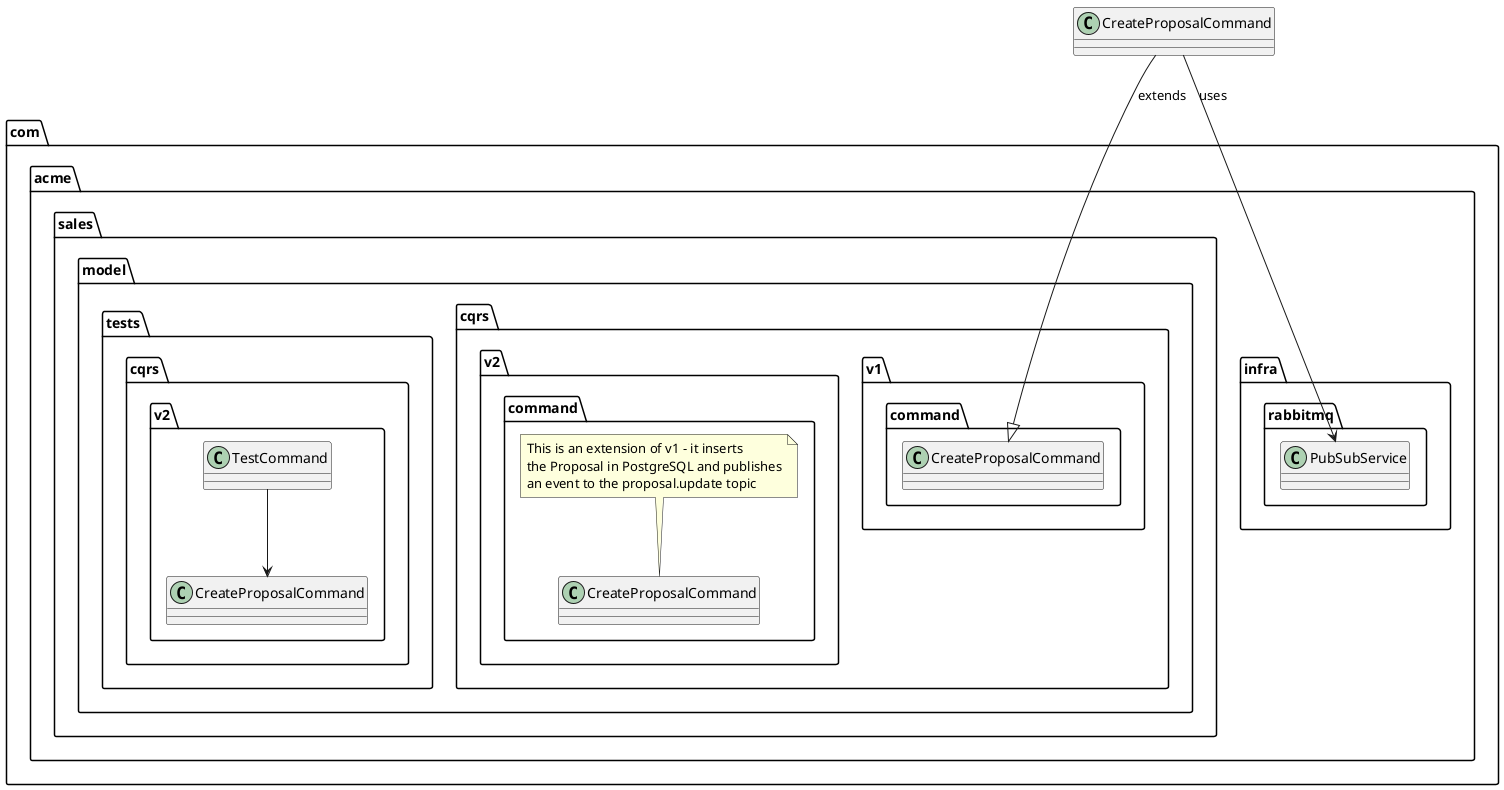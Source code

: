 @startuml


package com.acme.sales.model.cqrs.v1.command {
    class com.acme.sales.model.cqrs.v1.command.CreateProposalCommand
}

package com.acme.sales.model.cqrs.v2.command {
    class CreateProposalCommand
    note top of CreateProposalCommand
        This is an extension of v1 - it inserts
        the Proposal in PostgreSQL and publishes
        an event to the proposal.update topic
    end note

}

package  com.acme.infra.rabbitmq{
    class PubSubService
}
CreateProposalCommand --> PubSubService : uses


package com.acme.sales.model.tests.cqrs.v2 {
    class TestCommand

    TestCommand --> CreateProposalCommand
}


CreateProposalCommand --|> com.acme.sales.model.cqrs.v1.command.CreateProposalCommand : extends

'READ Side


@enduml